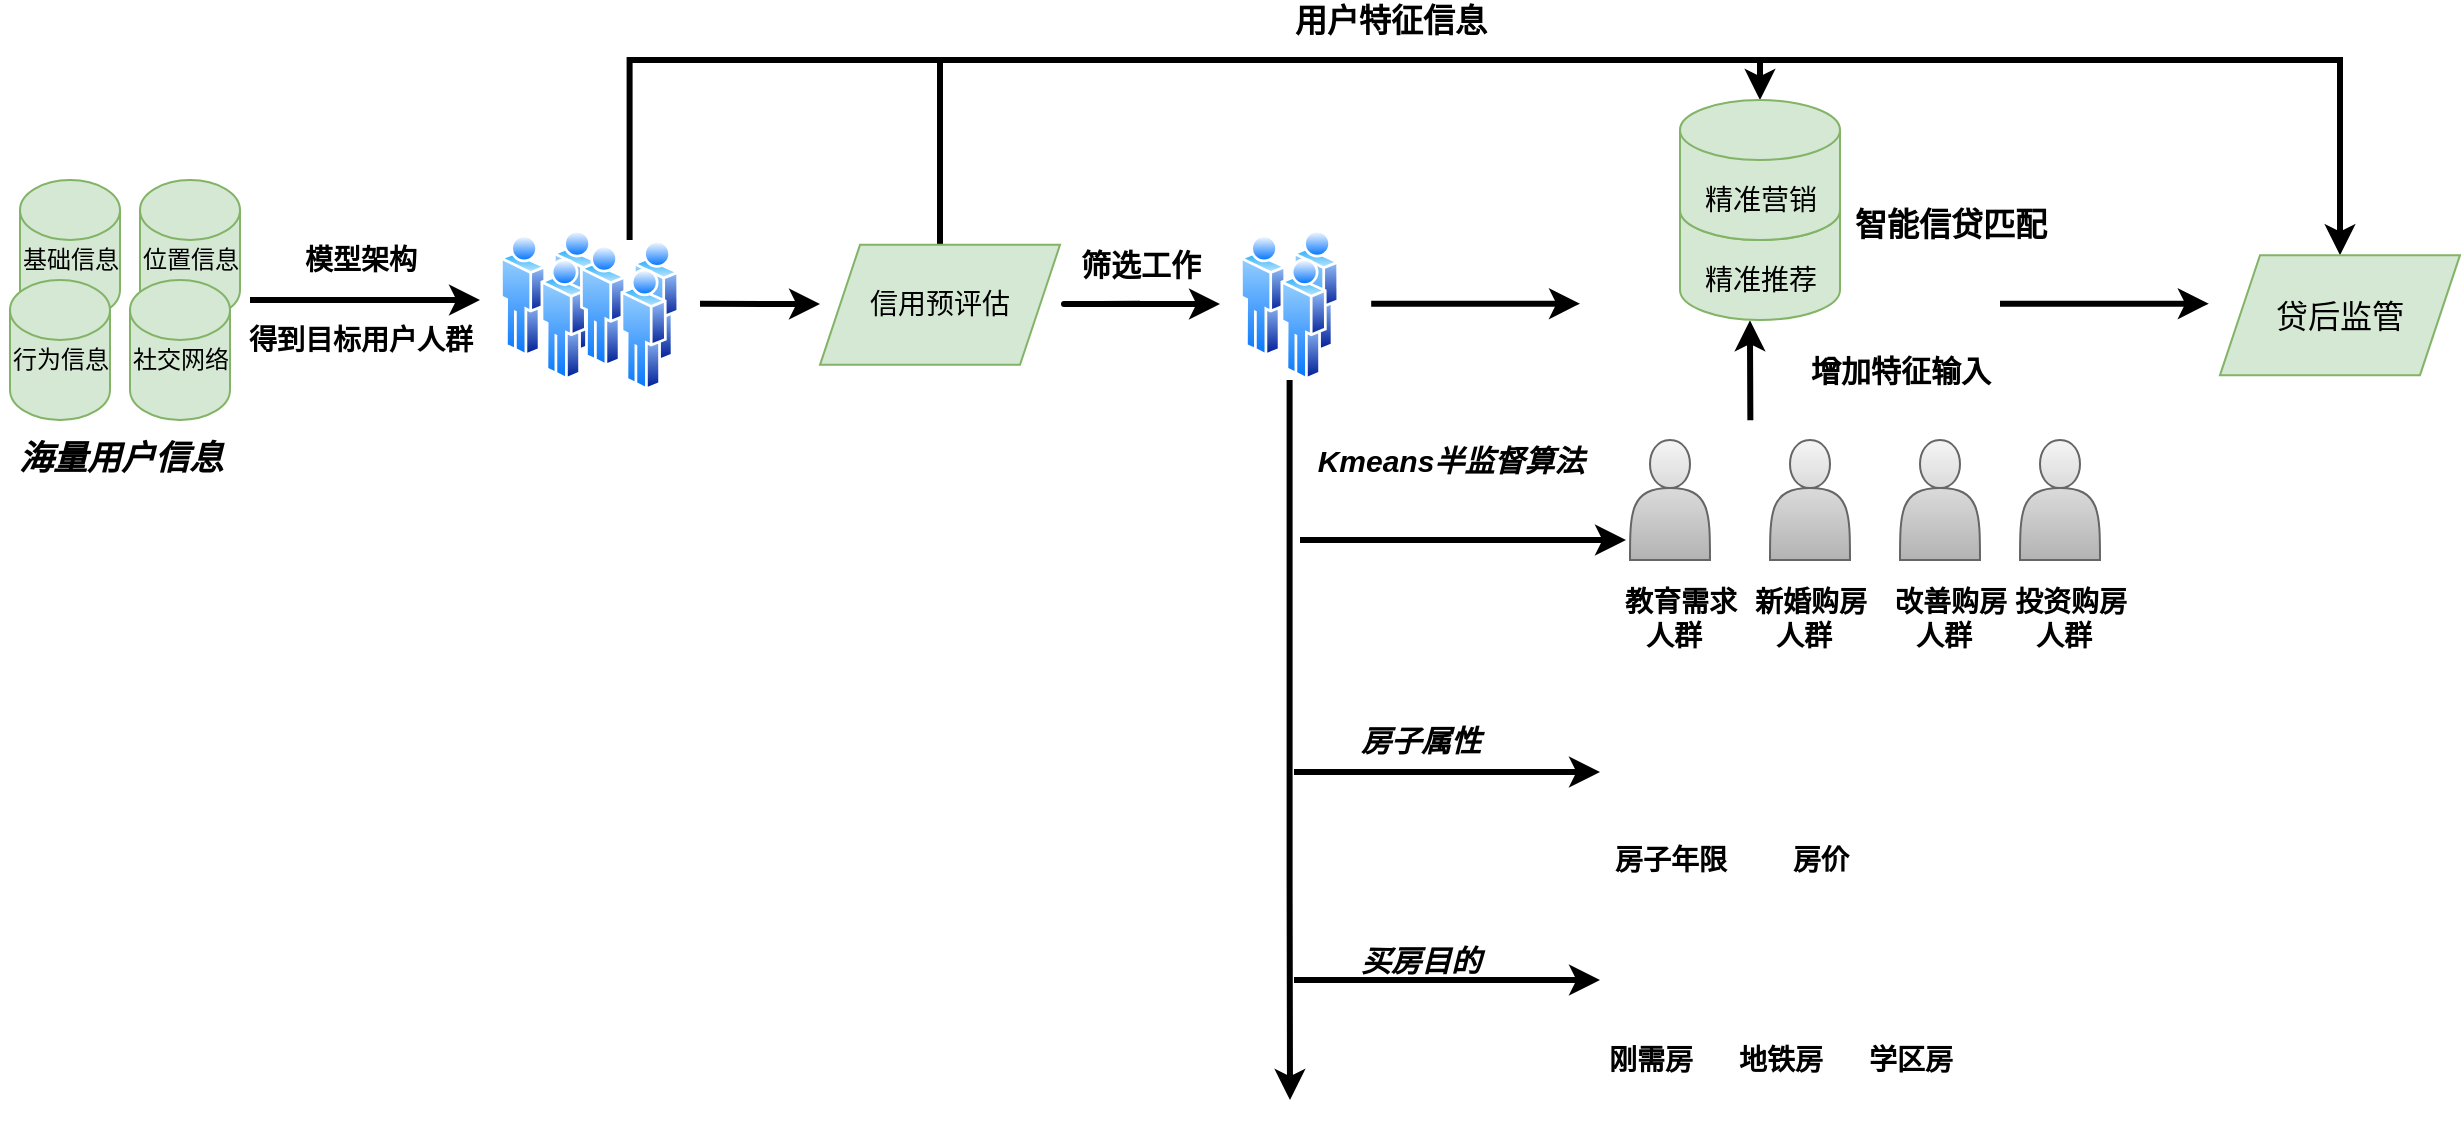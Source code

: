 <mxfile version="14.6.3" type="github">
  <diagram id="mcCv0GpQHg0dAtVWoG17" name="Page-3">
    <mxGraphModel dx="1101" dy="605" grid="1" gridSize="10" guides="1" tooltips="1" connect="1" arrows="1" fold="1" page="1" pageScale="1" pageWidth="827" pageHeight="1169" math="0" shadow="0">
      <root>
        <mxCell id="mdPBTtwXBfCL-VPs6jp8-0" />
        <mxCell id="mdPBTtwXBfCL-VPs6jp8-1" parent="mdPBTtwXBfCL-VPs6jp8-0" />
        <mxCell id="gPFRPEWvYXiCv_8Pw6VX-2" value="" style="shape=cylinder3;whiteSpace=wrap;html=1;boundedLbl=1;backgroundOutline=1;size=15;fillColor=#d5e8d4;strokeColor=#82b366;" parent="mdPBTtwXBfCL-VPs6jp8-1" vertex="1">
          <mxGeometry x="60" y="240" width="50" height="70" as="geometry" />
        </mxCell>
        <mxCell id="gPFRPEWvYXiCv_8Pw6VX-4" value="" style="shape=cylinder3;whiteSpace=wrap;html=1;boundedLbl=1;backgroundOutline=1;size=15;fillColor=#d5e8d4;strokeColor=#82b366;" parent="mdPBTtwXBfCL-VPs6jp8-1" vertex="1">
          <mxGeometry x="120" y="240" width="50" height="70" as="geometry" />
        </mxCell>
        <mxCell id="gPFRPEWvYXiCv_8Pw6VX-5" value="" style="shape=cylinder3;whiteSpace=wrap;html=1;boundedLbl=1;backgroundOutline=1;size=15;fillColor=#d5e8d4;strokeColor=#82b366;" parent="mdPBTtwXBfCL-VPs6jp8-1" vertex="1">
          <mxGeometry x="55" y="290" width="50" height="70" as="geometry" />
        </mxCell>
        <mxCell id="gPFRPEWvYXiCv_8Pw6VX-6" value="基础信息" style="text;html=1;resizable=0;autosize=1;align=center;verticalAlign=middle;points=[];fillColor=none;strokeColor=none;rounded=0;" parent="mdPBTtwXBfCL-VPs6jp8-1" vertex="1">
          <mxGeometry x="55" y="270" width="60" height="20" as="geometry" />
        </mxCell>
        <mxCell id="gPFRPEWvYXiCv_8Pw6VX-7" value="" style="shape=cylinder3;whiteSpace=wrap;html=1;boundedLbl=1;backgroundOutline=1;size=15;fillColor=#d5e8d4;strokeColor=#82b366;" parent="mdPBTtwXBfCL-VPs6jp8-1" vertex="1">
          <mxGeometry x="115" y="290" width="50" height="70" as="geometry" />
        </mxCell>
        <mxCell id="gPFRPEWvYXiCv_8Pw6VX-8" value="位置信息" style="text;html=1;resizable=0;autosize=1;align=center;verticalAlign=middle;points=[];fillColor=none;strokeColor=none;rounded=0;" parent="mdPBTtwXBfCL-VPs6jp8-1" vertex="1">
          <mxGeometry x="115" y="270" width="60" height="20" as="geometry" />
        </mxCell>
        <mxCell id="gPFRPEWvYXiCv_8Pw6VX-9" value="行为信息" style="text;html=1;resizable=0;autosize=1;align=center;verticalAlign=middle;points=[];fillColor=none;strokeColor=none;rounded=0;" parent="mdPBTtwXBfCL-VPs6jp8-1" vertex="1">
          <mxGeometry x="50" y="320" width="60" height="20" as="geometry" />
        </mxCell>
        <mxCell id="gPFRPEWvYXiCv_8Pw6VX-10" value="&amp;nbsp; &amp;nbsp;社交网络" style="text;html=1;resizable=0;autosize=1;align=center;verticalAlign=middle;points=[];fillColor=none;strokeColor=none;rounded=0;" parent="mdPBTtwXBfCL-VPs6jp8-1" vertex="1">
          <mxGeometry x="100" y="320" width="70" height="20" as="geometry" />
        </mxCell>
        <mxCell id="gPFRPEWvYXiCv_8Pw6VX-11" value="&lt;font style=&quot;font-size: 17px&quot;&gt;&lt;i&gt;&lt;b&gt;海量用户信息&lt;/b&gt;&lt;/i&gt;&lt;/font&gt;" style="text;html=1;resizable=0;autosize=1;align=center;verticalAlign=middle;points=[];fillColor=none;strokeColor=none;rounded=0;" parent="mdPBTtwXBfCL-VPs6jp8-1" vertex="1">
          <mxGeometry x="50" y="370" width="120" height="20" as="geometry" />
        </mxCell>
        <mxCell id="gPFRPEWvYXiCv_8Pw6VX-12" value="" style="endArrow=classic;html=1;strokeWidth=3;" parent="mdPBTtwXBfCL-VPs6jp8-1" edge="1">
          <mxGeometry width="50" height="50" relative="1" as="geometry">
            <mxPoint x="175" y="300" as="sourcePoint" />
            <mxPoint x="290" y="300" as="targetPoint" />
          </mxGeometry>
        </mxCell>
        <mxCell id="gPFRPEWvYXiCv_8Pw6VX-13" value="&lt;font style=&quot;font-size: 14px&quot;&gt;&lt;b&gt;模型架构&lt;/b&gt;&lt;/font&gt;" style="text;html=1;resizable=0;autosize=1;align=center;verticalAlign=middle;points=[];fillColor=none;strokeColor=none;rounded=0;" parent="mdPBTtwXBfCL-VPs6jp8-1" vertex="1">
          <mxGeometry x="195" y="270" width="70" height="20" as="geometry" />
        </mxCell>
        <mxCell id="gPFRPEWvYXiCv_8Pw6VX-14" value="" style="aspect=fixed;perimeter=ellipsePerimeter;html=1;align=center;shadow=0;dashed=0;spacingTop=3;image;image=img/lib/active_directory/users.svg;" parent="mdPBTtwXBfCL-VPs6jp8-1" vertex="1">
          <mxGeometry x="300" y="264.85" width="49.6" height="75.15" as="geometry" />
        </mxCell>
        <mxCell id="EAP3Yav3JkxBHrxyM0VN-26" style="edgeStyle=orthogonalEdgeStyle;rounded=0;orthogonalLoop=1;jettySize=auto;html=1;entryX=0.5;entryY=0;entryDx=0;entryDy=0;entryPerimeter=0;strokeWidth=3;" edge="1" parent="mdPBTtwXBfCL-VPs6jp8-1" source="gPFRPEWvYXiCv_8Pw6VX-15" target="EAP3Yav3JkxBHrxyM0VN-21">
          <mxGeometry relative="1" as="geometry">
            <Array as="points">
              <mxPoint x="365" y="180" />
              <mxPoint x="930" y="180" />
            </Array>
          </mxGeometry>
        </mxCell>
        <mxCell id="EAP3Yav3JkxBHrxyM0VN-27" style="edgeStyle=orthogonalEdgeStyle;rounded=0;orthogonalLoop=1;jettySize=auto;html=1;exitX=0.5;exitY=0;exitDx=0;exitDy=0;entryX=0.5;entryY=0;entryDx=0;entryDy=0;strokeWidth=3;" edge="1" parent="mdPBTtwXBfCL-VPs6jp8-1" source="gPFRPEWvYXiCv_8Pw6VX-18" target="CCa46CVElnrkqT-zNEpT-2">
          <mxGeometry relative="1" as="geometry">
            <Array as="points">
              <mxPoint x="520" y="180" />
              <mxPoint x="1220" y="180" />
            </Array>
          </mxGeometry>
        </mxCell>
        <mxCell id="gPFRPEWvYXiCv_8Pw6VX-15" value="" style="aspect=fixed;perimeter=ellipsePerimeter;html=1;align=center;shadow=0;dashed=0;spacingTop=3;image;image=img/lib/active_directory/users.svg;" parent="mdPBTtwXBfCL-VPs6jp8-1" vertex="1">
          <mxGeometry x="340" y="270" width="49.6" height="75.15" as="geometry" />
        </mxCell>
        <mxCell id="gPFRPEWvYXiCv_8Pw6VX-16" value="&lt;font style=&quot;font-size: 14px&quot;&gt;&lt;b&gt;得到目标用户人群&lt;/b&gt;&lt;/font&gt;" style="text;html=1;resizable=0;autosize=1;align=center;verticalAlign=middle;points=[];fillColor=none;strokeColor=none;rounded=0;" parent="mdPBTtwXBfCL-VPs6jp8-1" vertex="1">
          <mxGeometry x="165" y="310" width="130" height="20" as="geometry" />
        </mxCell>
        <mxCell id="gPFRPEWvYXiCv_8Pw6VX-17" value="" style="endArrow=classic;html=1;strokeWidth=3;" parent="mdPBTtwXBfCL-VPs6jp8-1" edge="1">
          <mxGeometry width="50" height="50" relative="1" as="geometry">
            <mxPoint x="400" y="301.93" as="sourcePoint" />
            <mxPoint x="460" y="302" as="targetPoint" />
          </mxGeometry>
        </mxCell>
        <mxCell id="gPFRPEWvYXiCv_8Pw6VX-18" value="&lt;font style=&quot;font-size: 14px&quot;&gt;信用预评估&lt;/font&gt;" style="shape=parallelogram;perimeter=parallelogramPerimeter;whiteSpace=wrap;html=1;fixedSize=1;fillColor=#d5e8d4;strokeColor=#82b366;" parent="mdPBTtwXBfCL-VPs6jp8-1" vertex="1">
          <mxGeometry x="460" y="272.43" width="120" height="60" as="geometry" />
        </mxCell>
        <mxCell id="gPFRPEWvYXiCv_8Pw6VX-20" value="" style="endArrow=classic;html=1;strokeWidth=3;" parent="mdPBTtwXBfCL-VPs6jp8-1" edge="1">
          <mxGeometry width="50" height="50" relative="1" as="geometry">
            <mxPoint x="620" y="301.93" as="sourcePoint" />
            <mxPoint x="660" y="302" as="targetPoint" />
            <Array as="points">
              <mxPoint x="590" y="302" />
              <mxPoint x="580" y="302" />
            </Array>
          </mxGeometry>
        </mxCell>
        <mxCell id="gPFRPEWvYXiCv_8Pw6VX-32" style="edgeStyle=orthogonalEdgeStyle;rounded=0;orthogonalLoop=1;jettySize=auto;html=1;strokeWidth=3;" parent="mdPBTtwXBfCL-VPs6jp8-1" source="gPFRPEWvYXiCv_8Pw6VX-22" edge="1">
          <mxGeometry relative="1" as="geometry">
            <mxPoint x="695" y="700" as="targetPoint" />
            <Array as="points">
              <mxPoint x="695" y="590" />
              <mxPoint x="695" y="590" />
            </Array>
          </mxGeometry>
        </mxCell>
        <mxCell id="gPFRPEWvYXiCv_8Pw6VX-22" value="" style="aspect=fixed;perimeter=ellipsePerimeter;html=1;align=center;shadow=0;dashed=0;spacingTop=3;image;image=img/lib/active_directory/users.svg;" parent="mdPBTtwXBfCL-VPs6jp8-1" vertex="1">
          <mxGeometry x="670" y="264.85" width="49.6" height="75.15" as="geometry" />
        </mxCell>
        <mxCell id="gPFRPEWvYXiCv_8Pw6VX-23" value="&lt;b&gt;&lt;font style=&quot;font-size: 15px&quot;&gt;筛选工作&lt;/font&gt;&lt;/b&gt;" style="text;html=1;resizable=0;autosize=1;align=center;verticalAlign=middle;points=[];fillColor=none;strokeColor=none;rounded=0;" parent="mdPBTtwXBfCL-VPs6jp8-1" vertex="1">
          <mxGeometry x="580" y="272.43" width="80" height="20" as="geometry" />
        </mxCell>
        <mxCell id="gPFRPEWvYXiCv_8Pw6VX-30" value="&lt;font style=&quot;font-size: 16px&quot;&gt;&lt;b&gt;用户特征信息&lt;/b&gt;&lt;/font&gt;" style="text;html=1;resizable=0;autosize=1;align=center;verticalAlign=middle;points=[];fillColor=none;strokeColor=none;rounded=0;" parent="mdPBTtwXBfCL-VPs6jp8-1" vertex="1">
          <mxGeometry x="690" y="150" width="110" height="20" as="geometry" />
        </mxCell>
        <mxCell id="gPFRPEWvYXiCv_8Pw6VX-33" value="&lt;font style=&quot;font-size: 15px&quot;&gt;&lt;b&gt;&lt;i&gt;Kmeans半监督算法&lt;/i&gt;&lt;/b&gt;&lt;/font&gt;" style="text;html=1;resizable=0;autosize=1;align=center;verticalAlign=middle;points=[];fillColor=none;strokeColor=none;rounded=0;" parent="mdPBTtwXBfCL-VPs6jp8-1" vertex="1">
          <mxGeometry x="700" y="370" width="150" height="20" as="geometry" />
        </mxCell>
        <mxCell id="gPFRPEWvYXiCv_8Pw6VX-36" value="" style="shape=actor;whiteSpace=wrap;html=1;gradientColor=#b3b3b3;fillColor=#f5f5f5;strokeColor=#666666;" parent="mdPBTtwXBfCL-VPs6jp8-1" vertex="1">
          <mxGeometry x="935" y="370" width="40" height="60" as="geometry" />
        </mxCell>
        <mxCell id="gPFRPEWvYXiCv_8Pw6VX-37" value="" style="shape=actor;whiteSpace=wrap;html=1;gradientColor=#b3b3b3;fillColor=#f5f5f5;strokeColor=#666666;" parent="mdPBTtwXBfCL-VPs6jp8-1" vertex="1">
          <mxGeometry x="1000" y="370" width="40" height="60" as="geometry" />
        </mxCell>
        <mxCell id="gPFRPEWvYXiCv_8Pw6VX-38" value="" style="shape=actor;whiteSpace=wrap;html=1;gradientColor=#b3b3b3;fillColor=#f5f5f5;strokeColor=#666666;" parent="mdPBTtwXBfCL-VPs6jp8-1" vertex="1">
          <mxGeometry x="865" y="370" width="40" height="60" as="geometry" />
        </mxCell>
        <mxCell id="gPFRPEWvYXiCv_8Pw6VX-39" value="" style="shape=actor;whiteSpace=wrap;html=1;gradientColor=#b3b3b3;fillColor=#f5f5f5;strokeColor=#666666;" parent="mdPBTtwXBfCL-VPs6jp8-1" vertex="1">
          <mxGeometry x="1060" y="370" width="40" height="60" as="geometry" />
        </mxCell>
        <mxCell id="gPFRPEWvYXiCv_8Pw6VX-42" value="&lt;p class=&quot;MsoNormal&quot; style=&quot;margin: 0pt 0pt 0.0pt ; text-align: justify ; font-family: &amp;#34;calibri&amp;#34; ; font-size: 10.5pt&quot;&gt;&lt;b&gt;&lt;span style=&quot;font-size: 10.5pt&quot;&gt;&lt;font face=&quot;宋体&quot;&gt;新婚购房&lt;/font&gt;&lt;/span&gt;&lt;/b&gt;&lt;/p&gt;&lt;p class=&quot;MsoNormal&quot; style=&quot;margin: 0pt 0pt 0.0pt ; text-align: justify ; font-family: &amp;#34;calibri&amp;#34; ; font-size: 10.5pt&quot;&gt;&lt;b&gt;&lt;span style=&quot;font-size: 10.5pt&quot;&gt;&lt;font face=&quot;宋体&quot;&gt;&amp;nbsp; &amp;nbsp;人群&lt;/font&gt;&lt;/span&gt;&lt;/b&gt;&lt;/p&gt;" style="text;html=1;resizable=0;autosize=1;align=center;verticalAlign=middle;points=[];fillColor=none;strokeColor=none;rounded=0;" parent="mdPBTtwXBfCL-VPs6jp8-1" vertex="1">
          <mxGeometry x="920" y="445" width="70" height="30" as="geometry" />
        </mxCell>
        <mxCell id="gPFRPEWvYXiCv_8Pw6VX-43" value="&lt;p class=&quot;MsoNormal&quot; style=&quot;margin: 0pt 0pt 0.0pt ; text-align: justify ; font-family: &amp;#34;calibri&amp;#34; ; font-size: 10.5pt&quot;&gt;&lt;b&gt;&lt;span style=&quot;font-size: 10.5pt&quot;&gt;&lt;font face=&quot;宋体&quot;&gt;改善购房&lt;/font&gt;&lt;/span&gt;&lt;/b&gt;&lt;/p&gt;&lt;p class=&quot;MsoNormal&quot; style=&quot;margin: 0pt 0pt 0.0pt ; text-align: justify ; font-family: &amp;#34;calibri&amp;#34; ; font-size: 10.5pt&quot;&gt;&lt;b&gt;&lt;span style=&quot;font-size: 10.5pt&quot;&gt;&lt;font face=&quot;宋体&quot;&gt;&amp;nbsp; &amp;nbsp;人群&lt;/font&gt;&lt;/span&gt;&lt;/b&gt;&lt;/p&gt;" style="text;html=1;resizable=0;autosize=1;align=center;verticalAlign=middle;points=[];fillColor=none;strokeColor=none;rounded=0;" parent="mdPBTtwXBfCL-VPs6jp8-1" vertex="1">
          <mxGeometry x="990" y="445.0" width="70" height="30" as="geometry" />
        </mxCell>
        <mxCell id="gPFRPEWvYXiCv_8Pw6VX-44" value="&lt;p class=&quot;MsoNormal&quot; style=&quot;margin: 0pt 0pt 0.0pt ; text-align: justify ; font-size: 10.5pt&quot;&gt;&lt;font face=&quot;宋体&quot;&gt;&lt;b&gt;教育需求&lt;/b&gt;&lt;/font&gt;&lt;/p&gt;&lt;p class=&quot;MsoNormal&quot; style=&quot;margin: 0pt 0pt 0.0pt ; text-align: justify ; font-family: &amp;#34;calibri&amp;#34; ; font-size: 10.5pt&quot;&gt;&lt;b&gt;&lt;span style=&quot;font-size: 10.5pt&quot;&gt;&lt;font face=&quot;宋体&quot;&gt;&amp;nbsp; &amp;nbsp;人群&lt;/font&gt;&lt;/span&gt;&lt;/b&gt;&lt;/p&gt;" style="text;html=1;resizable=0;autosize=1;align=center;verticalAlign=middle;points=[];fillColor=none;strokeColor=none;rounded=0;" parent="mdPBTtwXBfCL-VPs6jp8-1" vertex="1">
          <mxGeometry x="855" y="445.0" width="70" height="30" as="geometry" />
        </mxCell>
        <mxCell id="gPFRPEWvYXiCv_8Pw6VX-45" value="&lt;p class=&quot;MsoNormal&quot; style=&quot;margin: 0pt 0pt 0.0pt ; text-align: justify ; font-size: 10.5pt&quot;&gt;&lt;font face=&quot;宋体&quot;&gt;&lt;b&gt;投资购房&lt;/b&gt;&lt;/font&gt;&lt;/p&gt;&lt;p class=&quot;MsoNormal&quot; style=&quot;margin: 0pt 0pt 0.0pt ; text-align: justify ; font-family: &amp;#34;calibri&amp;#34; ; font-size: 10.5pt&quot;&gt;&lt;b&gt;&lt;span style=&quot;font-size: 10.5pt&quot;&gt;&lt;font face=&quot;宋体&quot;&gt;&amp;nbsp; &amp;nbsp;人群&lt;/font&gt;&lt;/span&gt;&lt;/b&gt;&lt;/p&gt;" style="text;html=1;resizable=0;autosize=1;align=center;verticalAlign=middle;points=[];fillColor=none;strokeColor=none;rounded=0;" parent="mdPBTtwXBfCL-VPs6jp8-1" vertex="1">
          <mxGeometry x="1050" y="445.0" width="70" height="30" as="geometry" />
        </mxCell>
        <mxCell id="gPFRPEWvYXiCv_8Pw6VX-52" value="&lt;p class=&quot;MsoNormal&quot; style=&quot;margin: 0pt 0pt 0.0pt ; text-align: justify ; font-family: &amp;#34;times new roman&amp;#34;&quot;&gt;&lt;b&gt;&lt;font face=&quot;宋体&quot; style=&quot;font-size: 16px&quot;&gt;智能信贷匹配&lt;/font&gt;&lt;/b&gt;&lt;/p&gt;" style="text;html=1;resizable=0;autosize=1;align=center;verticalAlign=middle;points=[];fillColor=none;strokeColor=none;rounded=0;" parent="mdPBTtwXBfCL-VPs6jp8-1" vertex="1">
          <mxGeometry x="970" y="252.43" width="110" height="20" as="geometry" />
        </mxCell>
        <mxCell id="CCa46CVElnrkqT-zNEpT-2" value="&lt;font style=&quot;font-size: 16px&quot;&gt;贷后监管&lt;/font&gt;" style="shape=parallelogram;perimeter=parallelogramPerimeter;whiteSpace=wrap;html=1;fixedSize=1;fillColor=#d5e8d4;strokeColor=#82b366;" parent="mdPBTtwXBfCL-VPs6jp8-1" vertex="1">
          <mxGeometry x="1160" y="277.58" width="120" height="60" as="geometry" />
        </mxCell>
        <mxCell id="EAP3Yav3JkxBHrxyM0VN-0" value="" style="endArrow=classic;html=1;strokeWidth=3;" edge="1" parent="mdPBTtwXBfCL-VPs6jp8-1">
          <mxGeometry width="50" height="50" relative="1" as="geometry">
            <mxPoint x="700" y="420" as="sourcePoint" />
            <mxPoint x="863" y="420" as="targetPoint" />
          </mxGeometry>
        </mxCell>
        <mxCell id="EAP3Yav3JkxBHrxyM0VN-1" value="" style="endArrow=classic;html=1;strokeWidth=3;" edge="1" parent="mdPBTtwXBfCL-VPs6jp8-1">
          <mxGeometry width="50" height="50" relative="1" as="geometry">
            <mxPoint x="697" y="536" as="sourcePoint" />
            <mxPoint x="850" y="536" as="targetPoint" />
          </mxGeometry>
        </mxCell>
        <mxCell id="EAP3Yav3JkxBHrxyM0VN-2" value="" style="shape=image;html=1;verticalAlign=top;verticalLabelPosition=bottom;labelBackgroundColor=#ffffff;imageAspect=0;aspect=fixed;image=https://cdn3.iconfinder.com/data/icons/sympletts-free-sampler/128/home-128.png" vertex="1" parent="mdPBTtwXBfCL-VPs6jp8-1">
          <mxGeometry x="850" y="500" width="70" height="70" as="geometry" />
        </mxCell>
        <mxCell id="EAP3Yav3JkxBHrxyM0VN-3" value="" style="shape=image;html=1;verticalAlign=top;verticalLabelPosition=bottom;labelBackgroundColor=#ffffff;imageAspect=0;aspect=fixed;image=https://cdn3.iconfinder.com/data/icons/sympletts-free-sampler/128/home-128.png" vertex="1" parent="mdPBTtwXBfCL-VPs6jp8-1">
          <mxGeometry x="925" y="500" width="70" height="70" as="geometry" />
        </mxCell>
        <mxCell id="EAP3Yav3JkxBHrxyM0VN-4" value="&lt;font style=&quot;font-size: 14px&quot;&gt;&lt;b&gt;房子年限&lt;/b&gt;&lt;/font&gt;" style="text;html=1;resizable=0;autosize=1;align=center;verticalAlign=middle;points=[];fillColor=none;strokeColor=none;rounded=0;" vertex="1" parent="mdPBTtwXBfCL-VPs6jp8-1">
          <mxGeometry x="850" y="570" width="70" height="20" as="geometry" />
        </mxCell>
        <mxCell id="EAP3Yav3JkxBHrxyM0VN-5" value="&lt;font style=&quot;font-size: 14px&quot;&gt;&lt;b&gt;房价&lt;/b&gt;&lt;/font&gt;" style="text;html=1;resizable=0;autosize=1;align=center;verticalAlign=middle;points=[];fillColor=none;strokeColor=none;rounded=0;" vertex="1" parent="mdPBTtwXBfCL-VPs6jp8-1">
          <mxGeometry x="940" y="570" width="40" height="20" as="geometry" />
        </mxCell>
        <mxCell id="EAP3Yav3JkxBHrxyM0VN-6" value="" style="endArrow=classic;html=1;strokeWidth=3;" edge="1" parent="mdPBTtwXBfCL-VPs6jp8-1">
          <mxGeometry width="50" height="50" relative="1" as="geometry">
            <mxPoint x="697" y="640" as="sourcePoint" />
            <mxPoint x="850" y="640" as="targetPoint" />
          </mxGeometry>
        </mxCell>
        <mxCell id="EAP3Yav3JkxBHrxyM0VN-7" value="&lt;font size=&quot;1&quot;&gt;&lt;b&gt;&lt;i style=&quot;font-size: 15px&quot;&gt;房子属性&lt;/i&gt;&lt;/b&gt;&lt;/font&gt;" style="text;html=1;resizable=0;autosize=1;align=center;verticalAlign=middle;points=[];fillColor=none;strokeColor=none;rounded=0;" vertex="1" parent="mdPBTtwXBfCL-VPs6jp8-1">
          <mxGeometry x="720" y="510" width="80" height="20" as="geometry" />
        </mxCell>
        <mxCell id="EAP3Yav3JkxBHrxyM0VN-8" value="&lt;font style=&quot;font-size: 15px&quot;&gt;&lt;b&gt;&lt;i&gt;买房目的&lt;/i&gt;&lt;/b&gt;&lt;/font&gt;" style="text;html=1;resizable=0;autosize=1;align=center;verticalAlign=middle;points=[];fillColor=none;strokeColor=none;rounded=0;" vertex="1" parent="mdPBTtwXBfCL-VPs6jp8-1">
          <mxGeometry x="720" y="620" width="80" height="20" as="geometry" />
        </mxCell>
        <mxCell id="EAP3Yav3JkxBHrxyM0VN-10" value="" style="shape=image;html=1;verticalAlign=top;verticalLabelPosition=bottom;labelBackgroundColor=#ffffff;imageAspect=0;aspect=fixed;image=https://cdn3.iconfinder.com/data/icons/sympletts-free-sampler/128/home-128.png" vertex="1" parent="mdPBTtwXBfCL-VPs6jp8-1">
          <mxGeometry x="840" y="600" width="70" height="70" as="geometry" />
        </mxCell>
        <mxCell id="EAP3Yav3JkxBHrxyM0VN-11" value="" style="shape=image;html=1;verticalAlign=top;verticalLabelPosition=bottom;labelBackgroundColor=#ffffff;imageAspect=0;aspect=fixed;image=https://cdn3.iconfinder.com/data/icons/sympletts-free-sampler/128/home-128.png" vertex="1" parent="mdPBTtwXBfCL-VPs6jp8-1">
          <mxGeometry x="905" y="600" width="70" height="70" as="geometry" />
        </mxCell>
        <mxCell id="EAP3Yav3JkxBHrxyM0VN-12" value="" style="shape=image;html=1;verticalAlign=top;verticalLabelPosition=bottom;labelBackgroundColor=#ffffff;imageAspect=0;aspect=fixed;image=https://cdn3.iconfinder.com/data/icons/sympletts-free-sampler/128/home-128.png" vertex="1" parent="mdPBTtwXBfCL-VPs6jp8-1">
          <mxGeometry x="970" y="600" width="70" height="70" as="geometry" />
        </mxCell>
        <mxCell id="EAP3Yav3JkxBHrxyM0VN-13" value="&lt;font style=&quot;font-size: 14px&quot;&gt;&lt;b&gt;刚需房&lt;/b&gt;&lt;/font&gt;" style="text;html=1;resizable=0;autosize=1;align=center;verticalAlign=middle;points=[];fillColor=none;strokeColor=none;rounded=0;" vertex="1" parent="mdPBTtwXBfCL-VPs6jp8-1">
          <mxGeometry x="845" y="670" width="60" height="20" as="geometry" />
        </mxCell>
        <mxCell id="EAP3Yav3JkxBHrxyM0VN-14" value="&lt;font style=&quot;font-size: 14px&quot;&gt;&lt;b&gt;地铁房&lt;/b&gt;&lt;/font&gt;" style="text;html=1;resizable=0;autosize=1;align=center;verticalAlign=middle;points=[];fillColor=none;strokeColor=none;rounded=0;" vertex="1" parent="mdPBTtwXBfCL-VPs6jp8-1">
          <mxGeometry x="910" y="670" width="60" height="20" as="geometry" />
        </mxCell>
        <mxCell id="EAP3Yav3JkxBHrxyM0VN-15" value="&lt;font style=&quot;font-size: 14px&quot;&gt;&lt;b&gt;学区房&lt;/b&gt;&lt;/font&gt;" style="text;html=1;resizable=0;autosize=1;align=center;verticalAlign=middle;points=[];fillColor=none;strokeColor=none;rounded=0;" vertex="1" parent="mdPBTtwXBfCL-VPs6jp8-1">
          <mxGeometry x="975" y="670" width="60" height="20" as="geometry" />
        </mxCell>
        <mxCell id="EAP3Yav3JkxBHrxyM0VN-17" value="" style="endArrow=classic;html=1;strokeWidth=3;" edge="1" parent="mdPBTtwXBfCL-VPs6jp8-1">
          <mxGeometry width="50" height="50" relative="1" as="geometry">
            <mxPoint x="735.59" y="301.84" as="sourcePoint" />
            <mxPoint x="840.0" y="301.84" as="targetPoint" />
          </mxGeometry>
        </mxCell>
        <mxCell id="EAP3Yav3JkxBHrxyM0VN-18" value="" style="endArrow=classic;html=1;strokeWidth=3;" edge="1" parent="mdPBTtwXBfCL-VPs6jp8-1">
          <mxGeometry width="50" height="50" relative="1" as="geometry">
            <mxPoint x="925.18" y="360.15" as="sourcePoint" />
            <mxPoint x="925" y="310.15" as="targetPoint" />
            <Array as="points">
              <mxPoint x="925" y="320" />
            </Array>
          </mxGeometry>
        </mxCell>
        <mxCell id="EAP3Yav3JkxBHrxyM0VN-19" value="&lt;font size=&quot;1&quot;&gt;&lt;b style=&quot;font-size: 15px&quot;&gt;增加特征输入&lt;/b&gt;&lt;/font&gt;" style="text;html=1;resizable=0;autosize=1;align=center;verticalAlign=middle;points=[];fillColor=none;strokeColor=none;rounded=0;" vertex="1" parent="mdPBTtwXBfCL-VPs6jp8-1">
          <mxGeometry x="945" y="325.15" width="110" height="20" as="geometry" />
        </mxCell>
        <mxCell id="EAP3Yav3JkxBHrxyM0VN-20" value="" style="shape=cylinder3;whiteSpace=wrap;html=1;boundedLbl=1;backgroundOutline=1;size=15;fillColor=#d5e8d4;strokeColor=#82b366;" vertex="1" parent="mdPBTtwXBfCL-VPs6jp8-1">
          <mxGeometry x="890" y="240" width="80" height="70" as="geometry" />
        </mxCell>
        <mxCell id="EAP3Yav3JkxBHrxyM0VN-21" value="" style="shape=cylinder3;whiteSpace=wrap;html=1;boundedLbl=1;backgroundOutline=1;size=15;fillColor=#d5e8d4;strokeColor=#82b366;" vertex="1" parent="mdPBTtwXBfCL-VPs6jp8-1">
          <mxGeometry x="890" y="200" width="80" height="70" as="geometry" />
        </mxCell>
        <mxCell id="EAP3Yav3JkxBHrxyM0VN-22" value="&lt;font style=&quot;font-size: 14px&quot;&gt;精准推荐&lt;/font&gt;" style="text;html=1;resizable=0;autosize=1;align=center;verticalAlign=middle;points=[];fillColor=none;strokeColor=none;rounded=0;" vertex="1" parent="mdPBTtwXBfCL-VPs6jp8-1">
          <mxGeometry x="895" y="280" width="70" height="20" as="geometry" />
        </mxCell>
        <mxCell id="EAP3Yav3JkxBHrxyM0VN-23" value="&lt;font style=&quot;font-size: 14px&quot;&gt;精准营销&lt;/font&gt;" style="text;html=1;resizable=0;autosize=1;align=center;verticalAlign=middle;points=[];fillColor=none;strokeColor=none;rounded=0;" vertex="1" parent="mdPBTtwXBfCL-VPs6jp8-1">
          <mxGeometry x="895" y="240" width="70" height="20" as="geometry" />
        </mxCell>
        <mxCell id="EAP3Yav3JkxBHrxyM0VN-24" value="" style="endArrow=classic;html=1;strokeWidth=3;" edge="1" parent="mdPBTtwXBfCL-VPs6jp8-1">
          <mxGeometry width="50" height="50" relative="1" as="geometry">
            <mxPoint x="1050.0" y="301.84" as="sourcePoint" />
            <mxPoint x="1154.41" y="301.84" as="targetPoint" />
          </mxGeometry>
        </mxCell>
      </root>
    </mxGraphModel>
  </diagram>
</mxfile>
